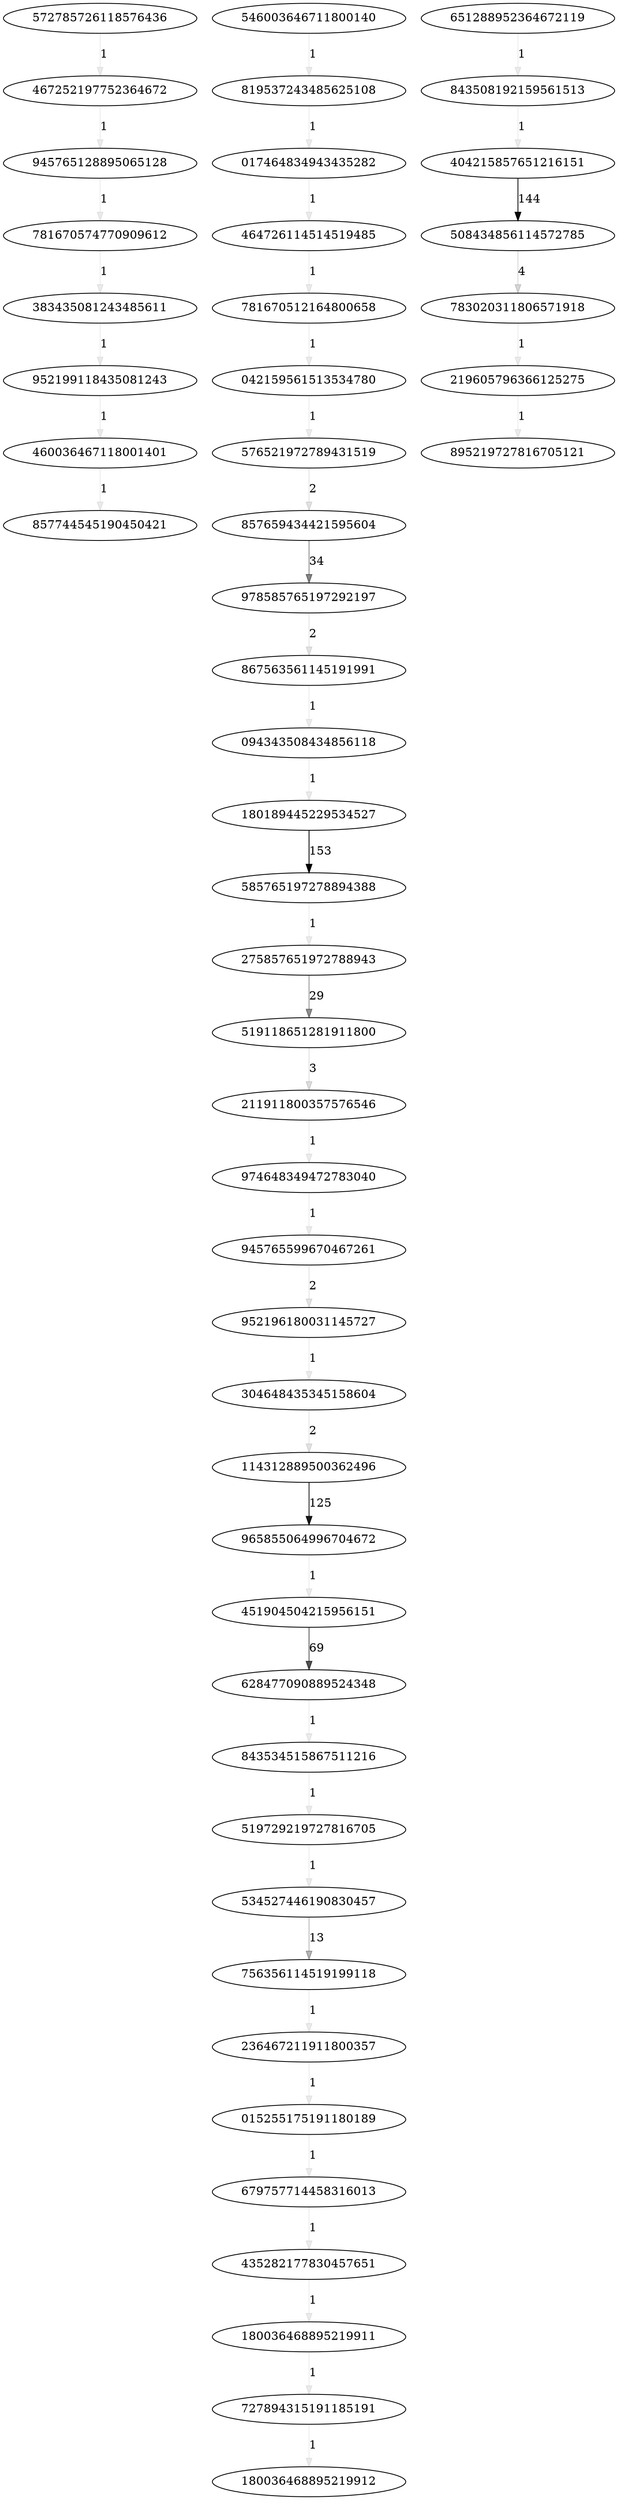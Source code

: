 digraph {
	467252197752364672
	945765128895065128
	572785726118576436
	781670574770909612
	383435081243485611
	952199118435081243
	460036467118001401
	857744545190450421
	819537243485625108
	017464834943435282
	546003646711800140
	464726114514519485
	781670512164800658
	576521972789431519
	857659434421595604
	042159561513534780
	978585765197292197
	867563561145191991
	094343508434856118
	180189445229534527
	585765197278894388
	275857651972788943
	519118651281911800
	211911800357576546
	974648349472783040
	945765599670467261
	952196180031145727
	304648435345158604
	114312889500362496
	965855064996704672
	451904504215956151
	628477090889524348
	843534515867511216
	519729219727816705
	534527446190830457
	756356114519199118
	236467211911800357
	015255175191180189
	435282177830457651
	180036468895219911
	727894315191185191
	180036468895219912
	679757714458316013
	843508192159561513
	404215857651216151
	651288952364672119
	508434856114572785
	219605796366125275
	895219727816705121
	783020311806571918
	467252197752364672 -> 945765128895065128 [label=1 color="#00000014"]
	945765128895065128 -> 781670574770909612 [label=1 color="#00000014"]
	572785726118576436 -> 467252197752364672 [label=1 color="#00000014"]
	781670574770909612 -> 383435081243485611 [label=1 color="#00000014"]
	383435081243485611 -> 952199118435081243 [label=1 color="#00000014"]
	952199118435081243 -> 460036467118001401 [label=1 color="#00000014"]
	460036467118001401 -> 857744545190450421 [label=1 color="#00000014"]
	819537243485625108 -> 017464834943435282 [label=1 color="#00000014"]
	017464834943435282 -> 464726114514519485 [label=1 color="#00000014"]
	546003646711800140 -> 819537243485625108 [label=1 color="#00000014"]
	464726114514519485 -> 781670512164800658 [label=1 color="#00000014"]
	781670512164800658 -> 042159561513534780 [label=1 color="#00000014"]
	576521972789431519 -> 857659434421595604 [label=2 color="#0000001d"]
	857659434421595604 -> 978585765197292197 [label=34 color="#00000078"]
	042159561513534780 -> 576521972789431519 [label=1 color="#00000014"]
	978585765197292197 -> 867563561145191991 [label=2 color="#0000001d"]
	867563561145191991 -> 094343508434856118 [label=1 color="#00000014"]
	094343508434856118 -> 180189445229534527 [label=1 color="#00000014"]
	180189445229534527 -> 585765197278894388 [label=153 color="#000000ff"]
	585765197278894388 -> 275857651972788943 [label=1 color="#00000014"]
	275857651972788943 -> 519118651281911800 [label=29 color="#0000006f"]
	519118651281911800 -> 211911800357576546 [label=3 color="#00000023"]
	211911800357576546 -> 974648349472783040 [label=1 color="#00000014"]
	974648349472783040 -> 945765599670467261 [label=1 color="#00000014"]
	945765599670467261 -> 952196180031145727 [label=2 color="#0000001d"]
	952196180031145727 -> 304648435345158604 [label=1 color="#00000014"]
	304648435345158604 -> 114312889500362496 [label=2 color="#0000001d"]
	114312889500362496 -> 965855064996704672 [label=125 color="#000000e6"]
	965855064996704672 -> 451904504215956151 [label=1 color="#00000014"]
	451904504215956151 -> 628477090889524348 [label=69 color="#000000ab"]
	628477090889524348 -> 843534515867511216 [label=1 color="#00000014"]
	843534515867511216 -> 519729219727816705 [label=1 color="#00000014"]
	519729219727816705 -> 534527446190830457 [label=1 color="#00000014"]
	534527446190830457 -> 756356114519199118 [label=13 color="#0000004a"]
	756356114519199118 -> 236467211911800357 [label=1 color="#00000014"]
	236467211911800357 -> 015255175191180189 [label=1 color="#00000014"]
	015255175191180189 -> 679757714458316013 [label=1 color="#00000014"]
	435282177830457651 -> 180036468895219911 [label=1 color="#00000014"]
	180036468895219911 -> 727894315191185191 [label=1 color="#00000014"]
	727894315191185191 -> 180036468895219912 [label=1 color="#00000014"]
	679757714458316013 -> 435282177830457651 [label=1 color="#00000014"]
	843508192159561513 -> 404215857651216151 [label=1 color="#00000014"]
	404215857651216151 -> 508434856114572785 [label=144 color="#000000f7"]
	651288952364672119 -> 843508192159561513 [label=1 color="#00000014"]
	508434856114572785 -> 783020311806571918 [label=4 color="#00000029"]
	219605796366125275 -> 895219727816705121 [label=1 color="#00000014"]
	783020311806571918 -> 219605796366125275 [label=1 color="#00000014"]
}
